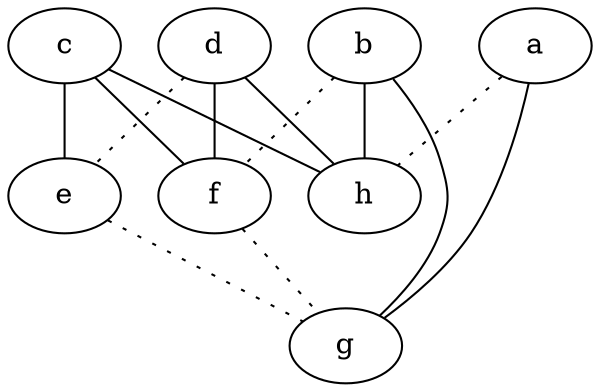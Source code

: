 graph {
a -- g;
a -- h [style=dotted];
b -- f [style=dotted];
b -- g;
b -- h;
c -- e;
c -- f;
c -- h;
d -- e [style=dotted];
d -- f;
d -- h;
e -- g [style=dotted];
f -- g [style=dotted];
}
